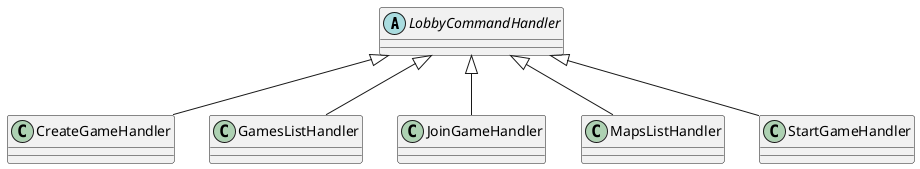 @startuml Lobby Command Handlers

abstract class LobbyCommandHandler

class CreateGameHandler
class GamesListHandler
class JoinGameHandler
class MapsListHandler
class StartGameHandler

LobbyCommandHandler <|-- CreateGameHandler
LobbyCommandHandler <|-- GamesListHandler
LobbyCommandHandler <|-- JoinGameHandler
LobbyCommandHandler <|-- MapsListHandler
LobbyCommandHandler <|-- StartGameHandler

@enduml